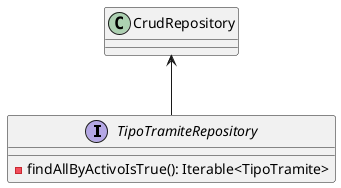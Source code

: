 @startuml TipoTramiteRepository
interface TipoTramiteRepository {
- findAllByActivoIsTrue(): Iterable<TipoTramite>
}
CrudRepository <-- TipoTramiteRepository
@enduml